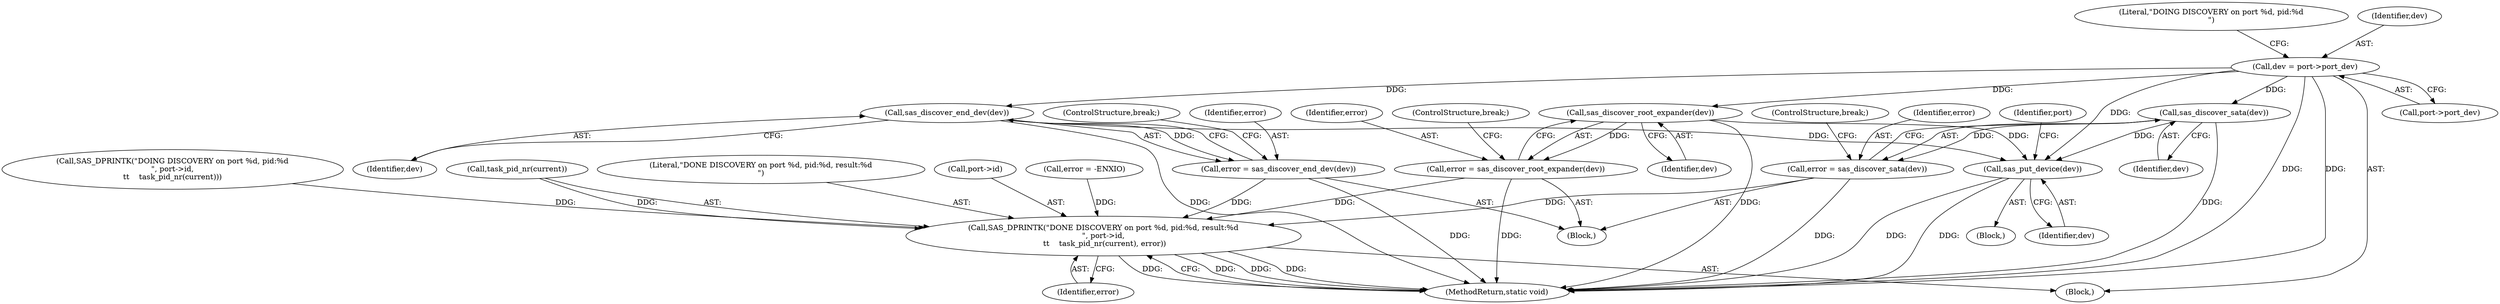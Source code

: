 digraph "0_linux_0558f33c06bb910e2879e355192227a8e8f0219d_1@pointer" {
"1000140" [label="(Call,dev = port->port_dev)"];
"1000160" [label="(Call,sas_discover_end_dev(dev))"];
"1000158" [label="(Call,error = sas_discover_end_dev(dev))"];
"1000224" [label="(Call,SAS_DPRINTK(\"DONE DISCOVERY on port %d, pid:%d, result:%d\n\", port->id,\n \t\t    task_pid_nr(current), error))"];
"1000215" [label="(Call,sas_put_device(dev))"];
"1000167" [label="(Call,sas_discover_root_expander(dev))"];
"1000165" [label="(Call,error = sas_discover_root_expander(dev))"];
"1000174" [label="(Call,sas_discover_sata(dev))"];
"1000172" [label="(Call,error = sas_discover_sata(dev))"];
"1000165" [label="(Call,error = sas_discover_root_expander(dev))"];
"1000140" [label="(Call,dev = port->port_dev)"];
"1000146" [label="(Literal,\"DOING DISCOVERY on port %d, pid:%d\n\")"];
"1000219" [label="(Identifier,port)"];
"1000231" [label="(Identifier,error)"];
"1000176" [label="(ControlStructure,break;)"];
"1000232" [label="(MethodReturn,static void)"];
"1000229" [label="(Call,task_pid_nr(current))"];
"1000169" [label="(ControlStructure,break;)"];
"1000174" [label="(Call,sas_discover_sata(dev))"];
"1000166" [label="(Identifier,error)"];
"1000160" [label="(Call,sas_discover_end_dev(dev))"];
"1000173" [label="(Identifier,error)"];
"1000158" [label="(Call,error = sas_discover_end_dev(dev))"];
"1000225" [label="(Literal,\"DONE DISCOVERY on port %d, pid:%d, result:%d\n\")"];
"1000224" [label="(Call,SAS_DPRINTK(\"DONE DISCOVERY on port %d, pid:%d, result:%d\n\", port->id,\n \t\t    task_pid_nr(current), error))"];
"1000103" [label="(Block,)"];
"1000226" [label="(Call,port->id)"];
"1000215" [label="(Call,sas_put_device(dev))"];
"1000178" [label="(Call,error = -ENXIO)"];
"1000190" [label="(Block,)"];
"1000167" [label="(Call,sas_discover_root_expander(dev))"];
"1000162" [label="(ControlStructure,break;)"];
"1000142" [label="(Call,port->port_dev)"];
"1000216" [label="(Identifier,dev)"];
"1000161" [label="(Identifier,dev)"];
"1000156" [label="(Block,)"];
"1000175" [label="(Identifier,dev)"];
"1000141" [label="(Identifier,dev)"];
"1000159" [label="(Identifier,error)"];
"1000168" [label="(Identifier,dev)"];
"1000172" [label="(Call,error = sas_discover_sata(dev))"];
"1000145" [label="(Call,SAS_DPRINTK(\"DOING DISCOVERY on port %d, pid:%d\n\", port->id,\n\t\t    task_pid_nr(current)))"];
"1000140" -> "1000103"  [label="AST: "];
"1000140" -> "1000142"  [label="CFG: "];
"1000141" -> "1000140"  [label="AST: "];
"1000142" -> "1000140"  [label="AST: "];
"1000146" -> "1000140"  [label="CFG: "];
"1000140" -> "1000232"  [label="DDG: "];
"1000140" -> "1000232"  [label="DDG: "];
"1000140" -> "1000160"  [label="DDG: "];
"1000140" -> "1000167"  [label="DDG: "];
"1000140" -> "1000174"  [label="DDG: "];
"1000140" -> "1000215"  [label="DDG: "];
"1000160" -> "1000158"  [label="AST: "];
"1000160" -> "1000161"  [label="CFG: "];
"1000161" -> "1000160"  [label="AST: "];
"1000158" -> "1000160"  [label="CFG: "];
"1000160" -> "1000232"  [label="DDG: "];
"1000160" -> "1000158"  [label="DDG: "];
"1000160" -> "1000215"  [label="DDG: "];
"1000158" -> "1000156"  [label="AST: "];
"1000159" -> "1000158"  [label="AST: "];
"1000162" -> "1000158"  [label="CFG: "];
"1000158" -> "1000232"  [label="DDG: "];
"1000158" -> "1000224"  [label="DDG: "];
"1000224" -> "1000103"  [label="AST: "];
"1000224" -> "1000231"  [label="CFG: "];
"1000225" -> "1000224"  [label="AST: "];
"1000226" -> "1000224"  [label="AST: "];
"1000229" -> "1000224"  [label="AST: "];
"1000231" -> "1000224"  [label="AST: "];
"1000232" -> "1000224"  [label="CFG: "];
"1000224" -> "1000232"  [label="DDG: "];
"1000224" -> "1000232"  [label="DDG: "];
"1000224" -> "1000232"  [label="DDG: "];
"1000224" -> "1000232"  [label="DDG: "];
"1000145" -> "1000224"  [label="DDG: "];
"1000229" -> "1000224"  [label="DDG: "];
"1000178" -> "1000224"  [label="DDG: "];
"1000165" -> "1000224"  [label="DDG: "];
"1000172" -> "1000224"  [label="DDG: "];
"1000215" -> "1000190"  [label="AST: "];
"1000215" -> "1000216"  [label="CFG: "];
"1000216" -> "1000215"  [label="AST: "];
"1000219" -> "1000215"  [label="CFG: "];
"1000215" -> "1000232"  [label="DDG: "];
"1000215" -> "1000232"  [label="DDG: "];
"1000167" -> "1000215"  [label="DDG: "];
"1000174" -> "1000215"  [label="DDG: "];
"1000167" -> "1000165"  [label="AST: "];
"1000167" -> "1000168"  [label="CFG: "];
"1000168" -> "1000167"  [label="AST: "];
"1000165" -> "1000167"  [label="CFG: "];
"1000167" -> "1000232"  [label="DDG: "];
"1000167" -> "1000165"  [label="DDG: "];
"1000165" -> "1000156"  [label="AST: "];
"1000166" -> "1000165"  [label="AST: "];
"1000169" -> "1000165"  [label="CFG: "];
"1000165" -> "1000232"  [label="DDG: "];
"1000174" -> "1000172"  [label="AST: "];
"1000174" -> "1000175"  [label="CFG: "];
"1000175" -> "1000174"  [label="AST: "];
"1000172" -> "1000174"  [label="CFG: "];
"1000174" -> "1000232"  [label="DDG: "];
"1000174" -> "1000172"  [label="DDG: "];
"1000172" -> "1000156"  [label="AST: "];
"1000173" -> "1000172"  [label="AST: "];
"1000176" -> "1000172"  [label="CFG: "];
"1000172" -> "1000232"  [label="DDG: "];
}
